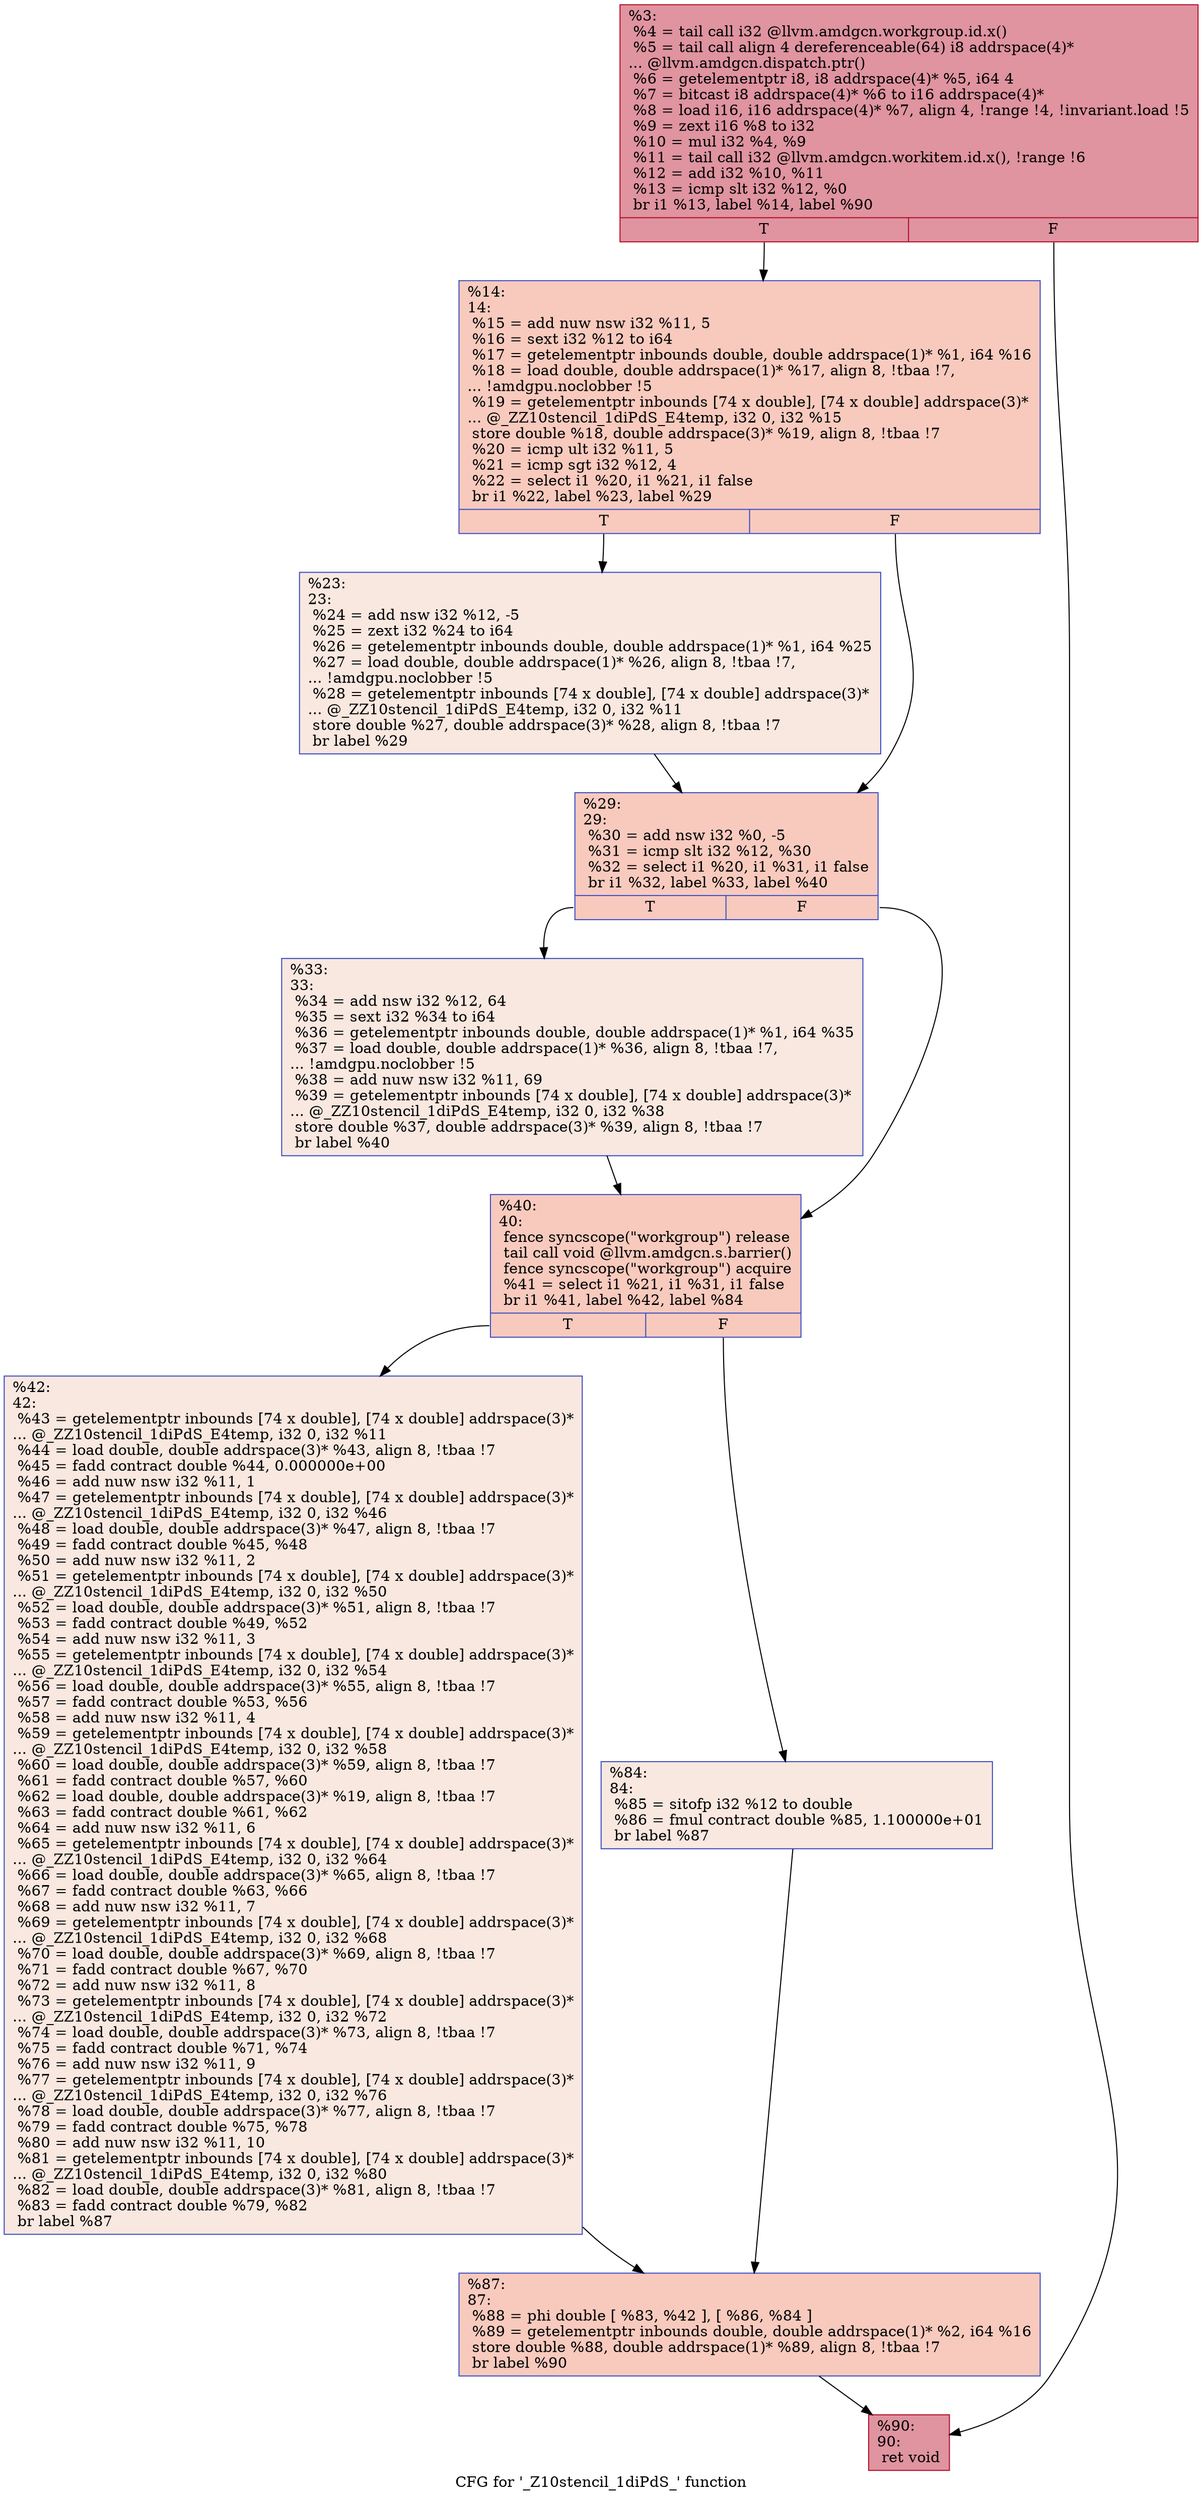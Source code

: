 digraph "CFG for '_Z10stencil_1diPdS_' function" {
	label="CFG for '_Z10stencil_1diPdS_' function";

	Node0x58fae90 [shape=record,color="#b70d28ff", style=filled, fillcolor="#b70d2870",label="{%3:\l  %4 = tail call i32 @llvm.amdgcn.workgroup.id.x()\l  %5 = tail call align 4 dereferenceable(64) i8 addrspace(4)*\l... @llvm.amdgcn.dispatch.ptr()\l  %6 = getelementptr i8, i8 addrspace(4)* %5, i64 4\l  %7 = bitcast i8 addrspace(4)* %6 to i16 addrspace(4)*\l  %8 = load i16, i16 addrspace(4)* %7, align 4, !range !4, !invariant.load !5\l  %9 = zext i16 %8 to i32\l  %10 = mul i32 %4, %9\l  %11 = tail call i32 @llvm.amdgcn.workitem.id.x(), !range !6\l  %12 = add i32 %10, %11\l  %13 = icmp slt i32 %12, %0\l  br i1 %13, label %14, label %90\l|{<s0>T|<s1>F}}"];
	Node0x58fae90:s0 -> Node0x58fcd90;
	Node0x58fae90:s1 -> Node0x58fce20;
	Node0x58fcd90 [shape=record,color="#3d50c3ff", style=filled, fillcolor="#ef886b70",label="{%14:\l14:                                               \l  %15 = add nuw nsw i32 %11, 5\l  %16 = sext i32 %12 to i64\l  %17 = getelementptr inbounds double, double addrspace(1)* %1, i64 %16\l  %18 = load double, double addrspace(1)* %17, align 8, !tbaa !7,\l... !amdgpu.noclobber !5\l  %19 = getelementptr inbounds [74 x double], [74 x double] addrspace(3)*\l... @_ZZ10stencil_1diPdS_E4temp, i32 0, i32 %15\l  store double %18, double addrspace(3)* %19, align 8, !tbaa !7\l  %20 = icmp ult i32 %11, 5\l  %21 = icmp sgt i32 %12, 4\l  %22 = select i1 %20, i1 %21, i1 false\l  br i1 %22, label %23, label %29\l|{<s0>T|<s1>F}}"];
	Node0x58fcd90:s0 -> Node0x58fe380;
	Node0x58fcd90:s1 -> Node0x58fe410;
	Node0x58fe380 [shape=record,color="#3d50c3ff", style=filled, fillcolor="#f1ccb870",label="{%23:\l23:                                               \l  %24 = add nsw i32 %12, -5\l  %25 = zext i32 %24 to i64\l  %26 = getelementptr inbounds double, double addrspace(1)* %1, i64 %25\l  %27 = load double, double addrspace(1)* %26, align 8, !tbaa !7,\l... !amdgpu.noclobber !5\l  %28 = getelementptr inbounds [74 x double], [74 x double] addrspace(3)*\l... @_ZZ10stencil_1diPdS_E4temp, i32 0, i32 %11\l  store double %27, double addrspace(3)* %28, align 8, !tbaa !7\l  br label %29\l}"];
	Node0x58fe380 -> Node0x58fe410;
	Node0x58fe410 [shape=record,color="#3d50c3ff", style=filled, fillcolor="#ef886b70",label="{%29:\l29:                                               \l  %30 = add nsw i32 %0, -5\l  %31 = icmp slt i32 %12, %30\l  %32 = select i1 %20, i1 %31, i1 false\l  br i1 %32, label %33, label %40\l|{<s0>T|<s1>F}}"];
	Node0x58fe410:s0 -> Node0x58fd060;
	Node0x58fe410:s1 -> Node0x58fd0b0;
	Node0x58fd060 [shape=record,color="#3d50c3ff", style=filled, fillcolor="#f1ccb870",label="{%33:\l33:                                               \l  %34 = add nsw i32 %12, 64\l  %35 = sext i32 %34 to i64\l  %36 = getelementptr inbounds double, double addrspace(1)* %1, i64 %35\l  %37 = load double, double addrspace(1)* %36, align 8, !tbaa !7,\l... !amdgpu.noclobber !5\l  %38 = add nuw nsw i32 %11, 69\l  %39 = getelementptr inbounds [74 x double], [74 x double] addrspace(3)*\l... @_ZZ10stencil_1diPdS_E4temp, i32 0, i32 %38\l  store double %37, double addrspace(3)* %39, align 8, !tbaa !7\l  br label %40\l}"];
	Node0x58fd060 -> Node0x58fd0b0;
	Node0x58fd0b0 [shape=record,color="#3d50c3ff", style=filled, fillcolor="#ef886b70",label="{%40:\l40:                                               \l  fence syncscope(\"workgroup\") release\l  tail call void @llvm.amdgcn.s.barrier()\l  fence syncscope(\"workgroup\") acquire\l  %41 = select i1 %21, i1 %31, i1 false\l  br i1 %41, label %42, label %84\l|{<s0>T|<s1>F}}"];
	Node0x58fd0b0:s0 -> Node0x58ff620;
	Node0x58fd0b0:s1 -> Node0x58ff670;
	Node0x58ff620 [shape=record,color="#3d50c3ff", style=filled, fillcolor="#f1ccb870",label="{%42:\l42:                                               \l  %43 = getelementptr inbounds [74 x double], [74 x double] addrspace(3)*\l... @_ZZ10stencil_1diPdS_E4temp, i32 0, i32 %11\l  %44 = load double, double addrspace(3)* %43, align 8, !tbaa !7\l  %45 = fadd contract double %44, 0.000000e+00\l  %46 = add nuw nsw i32 %11, 1\l  %47 = getelementptr inbounds [74 x double], [74 x double] addrspace(3)*\l... @_ZZ10stencil_1diPdS_E4temp, i32 0, i32 %46\l  %48 = load double, double addrspace(3)* %47, align 8, !tbaa !7\l  %49 = fadd contract double %45, %48\l  %50 = add nuw nsw i32 %11, 2\l  %51 = getelementptr inbounds [74 x double], [74 x double] addrspace(3)*\l... @_ZZ10stencil_1diPdS_E4temp, i32 0, i32 %50\l  %52 = load double, double addrspace(3)* %51, align 8, !tbaa !7\l  %53 = fadd contract double %49, %52\l  %54 = add nuw nsw i32 %11, 3\l  %55 = getelementptr inbounds [74 x double], [74 x double] addrspace(3)*\l... @_ZZ10stencil_1diPdS_E4temp, i32 0, i32 %54\l  %56 = load double, double addrspace(3)* %55, align 8, !tbaa !7\l  %57 = fadd contract double %53, %56\l  %58 = add nuw nsw i32 %11, 4\l  %59 = getelementptr inbounds [74 x double], [74 x double] addrspace(3)*\l... @_ZZ10stencil_1diPdS_E4temp, i32 0, i32 %58\l  %60 = load double, double addrspace(3)* %59, align 8, !tbaa !7\l  %61 = fadd contract double %57, %60\l  %62 = load double, double addrspace(3)* %19, align 8, !tbaa !7\l  %63 = fadd contract double %61, %62\l  %64 = add nuw nsw i32 %11, 6\l  %65 = getelementptr inbounds [74 x double], [74 x double] addrspace(3)*\l... @_ZZ10stencil_1diPdS_E4temp, i32 0, i32 %64\l  %66 = load double, double addrspace(3)* %65, align 8, !tbaa !7\l  %67 = fadd contract double %63, %66\l  %68 = add nuw nsw i32 %11, 7\l  %69 = getelementptr inbounds [74 x double], [74 x double] addrspace(3)*\l... @_ZZ10stencil_1diPdS_E4temp, i32 0, i32 %68\l  %70 = load double, double addrspace(3)* %69, align 8, !tbaa !7\l  %71 = fadd contract double %67, %70\l  %72 = add nuw nsw i32 %11, 8\l  %73 = getelementptr inbounds [74 x double], [74 x double] addrspace(3)*\l... @_ZZ10stencil_1diPdS_E4temp, i32 0, i32 %72\l  %74 = load double, double addrspace(3)* %73, align 8, !tbaa !7\l  %75 = fadd contract double %71, %74\l  %76 = add nuw nsw i32 %11, 9\l  %77 = getelementptr inbounds [74 x double], [74 x double] addrspace(3)*\l... @_ZZ10stencil_1diPdS_E4temp, i32 0, i32 %76\l  %78 = load double, double addrspace(3)* %77, align 8, !tbaa !7\l  %79 = fadd contract double %75, %78\l  %80 = add nuw nsw i32 %11, 10\l  %81 = getelementptr inbounds [74 x double], [74 x double] addrspace(3)*\l... @_ZZ10stencil_1diPdS_E4temp, i32 0, i32 %80\l  %82 = load double, double addrspace(3)* %81, align 8, !tbaa !7\l  %83 = fadd contract double %79, %82\l  br label %87\l}"];
	Node0x58ff620 -> Node0x5901d40;
	Node0x58ff670 [shape=record,color="#3d50c3ff", style=filled, fillcolor="#f1ccb870",label="{%84:\l84:                                               \l  %85 = sitofp i32 %12 to double\l  %86 = fmul contract double %85, 1.100000e+01\l  br label %87\l}"];
	Node0x58ff670 -> Node0x5901d40;
	Node0x5901d40 [shape=record,color="#3d50c3ff", style=filled, fillcolor="#ef886b70",label="{%87:\l87:                                               \l  %88 = phi double [ %83, %42 ], [ %86, %84 ]\l  %89 = getelementptr inbounds double, double addrspace(1)* %2, i64 %16\l  store double %88, double addrspace(1)* %89, align 8, !tbaa !7\l  br label %90\l}"];
	Node0x5901d40 -> Node0x58fce20;
	Node0x58fce20 [shape=record,color="#b70d28ff", style=filled, fillcolor="#b70d2870",label="{%90:\l90:                                               \l  ret void\l}"];
}
